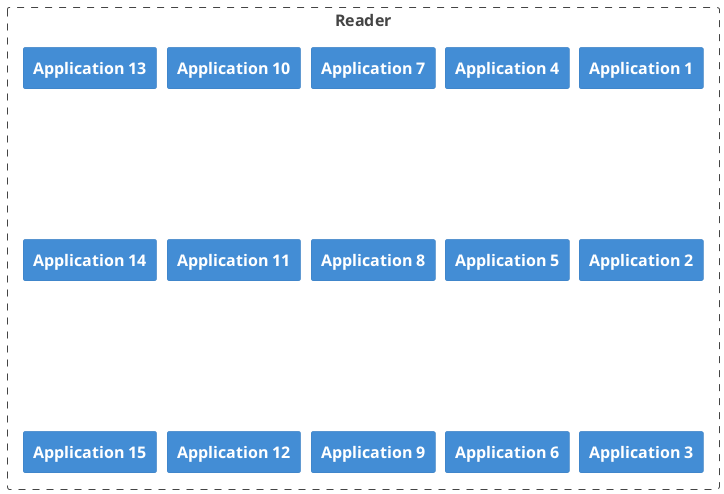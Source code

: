 @startuml
set separator none
!ENABLE_ALL_PLANT_ELEMENTS = 1
skinparam linetype ortho
skinparam nodesep 10
skinparam ranksep 150
top to bottom direction
!include <C4/C4>
!include <C4/C4_Context>
!include <C4/C4_Container>
Boundary(SoftwareSystem_software_system_1, "Reader", $tags="") {
Container($alias="Container_container_1", $label="Application 1", $techn="", $descr="", $sprite="", $tags="", $link="", $baseShape="rectangle")
    Container($alias="Container_container_2", $label="Application 2", $techn="", $descr="", $sprite="", $tags="", $link="", $baseShape="rectangle")
    Container($alias="Container_container_3", $label="Application 3", $techn="", $descr="", $sprite="", $tags="", $link="", $baseShape="rectangle")
    Container($alias="Container_container_4", $label="Application 4", $techn="", $descr="", $sprite="", $tags="", $link="", $baseShape="rectangle")
    Container($alias="Container_container_5", $label="Application 5", $techn="", $descr="", $sprite="", $tags="", $link="", $baseShape="rectangle")
    Container($alias="Container_container_6", $label="Application 6", $techn="", $descr="", $sprite="", $tags="", $link="", $baseShape="rectangle")
    Container($alias="Container_container_7", $label="Application 7", $techn="", $descr="", $sprite="", $tags="", $link="", $baseShape="rectangle")
    Container($alias="Container_container_8", $label="Application 8", $techn="", $descr="", $sprite="", $tags="", $link="", $baseShape="rectangle")
    Container($alias="Container_container_9", $label="Application 9", $techn="", $descr="", $sprite="", $tags="", $link="", $baseShape="rectangle")
    Container($alias="Container_container_10", $label="Application 10", $techn="", $descr="", $sprite="", $tags="", $link="", $baseShape="rectangle")
    Container($alias="Container_container_11", $label="Application 11", $techn="", $descr="", $sprite="", $tags="", $link="", $baseShape="rectangle")
    Container($alias="Container_container_12", $label="Application 12", $techn="", $descr="", $sprite="", $tags="", $link="", $baseShape="rectangle")
    Container($alias="Container_container_13", $label="Application 13", $techn="", $descr="", $sprite="", $tags="", $link="", $baseShape="rectangle")
    Container($alias="Container_container_14", $label="Application 14", $techn="", $descr="", $sprite="", $tags="", $link="", $baseShape="rectangle")
    Container($alias="Container_container_15", $label="Application 15", $techn="", $descr="", $sprite="", $tags="", $link="", $baseShape="rectangle")
    }
Container_container_1 -[hidden]-> Container_container_2
Container_container_2 -[hidden]-> Container_container_3
Container_container_4 -[hidden]-> Container_container_5
Container_container_5 -[hidden]-> Container_container_6
Container_container_7 -[hidden]-> Container_container_8
Container_container_8 -[hidden]-> Container_container_9
Container_container_10 -[hidden]-> Container_container_11
Container_container_11 -[hidden]-> Container_container_12
Container_container_13 -[hidden]-> Container_container_14
Container_container_14 -[hidden]-> Container_container_15
hide stereotypes
@enduml
